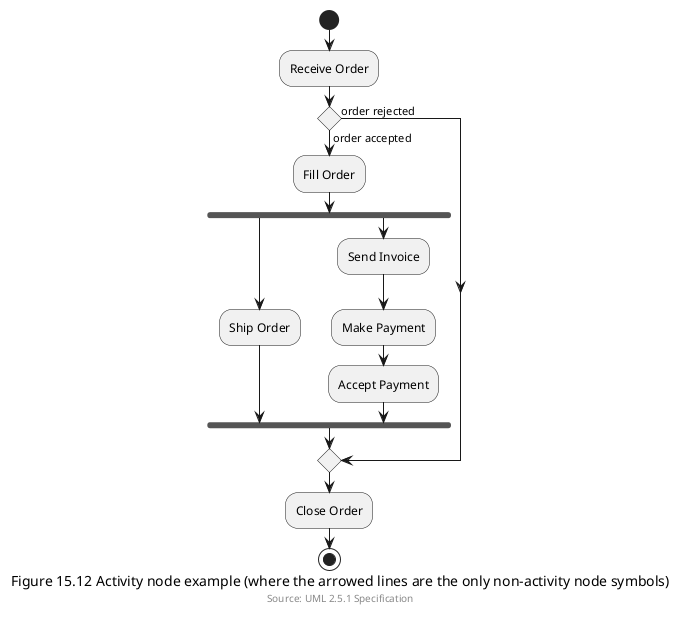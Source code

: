 @startuml
start
:Receive Order;
if () then (order accepted)
:Fill Order;
fork
:Ship Order;
fork again
:Send Invoice;
:Make Payment;
:Accept Payment;
endfork
else (order rejected)
endif
:Close Order;
stop
caption Figure 15.12 Activity node example (where the arrowed lines are the only non-activity node symbols)
footer Source: UML 2.5.1 Specification
@enduml
